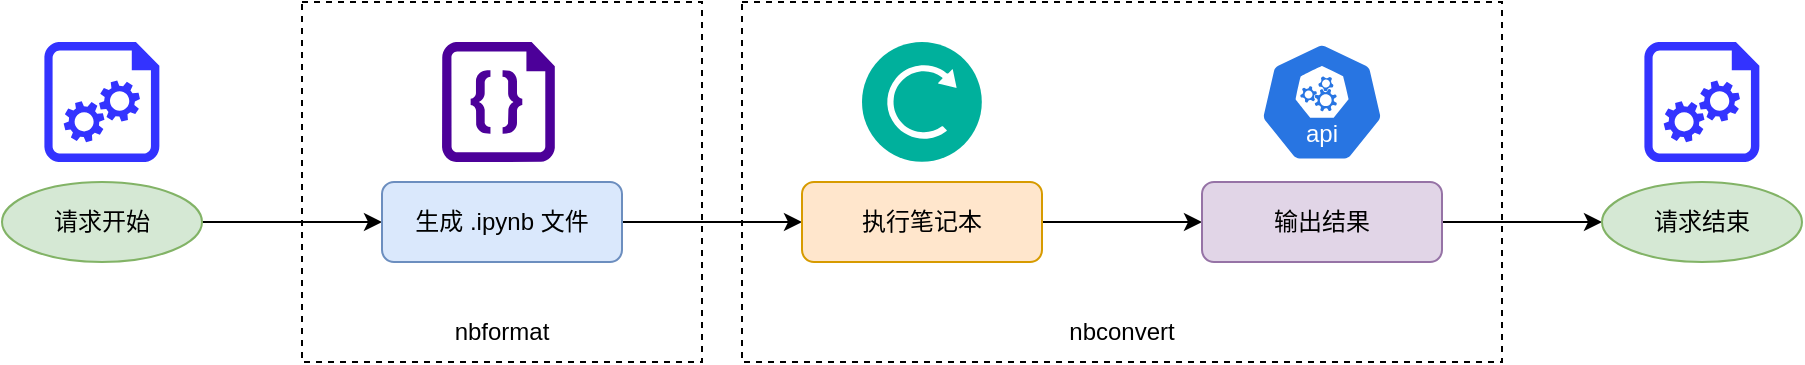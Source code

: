 <mxfile version="24.7.5">
  <diagram name="Page-1" id="kRE0fh1fX7yJSg9PRdAf">
    <mxGraphModel dx="1206" dy="702" grid="1" gridSize="10" guides="1" tooltips="1" connect="1" arrows="1" fold="1" page="1" pageScale="1" pageWidth="850" pageHeight="1100" math="0" shadow="0">
      <root>
        <mxCell id="0" />
        <mxCell id="1" parent="0" />
        <mxCell id="eDnrtQwS9M9uBAcfGOG8-1" value="" style="sketch=0;aspect=fixed;pointerEvents=1;shadow=0;dashed=0;html=1;strokeColor=none;labelPosition=center;verticalLabelPosition=bottom;verticalAlign=top;align=center;shape=mxgraph.azure.startup_task;fillColor=#3333FF;" vertex="1" parent="1">
          <mxGeometry x="111.2" y="250" width="57.6" height="60" as="geometry" />
        </mxCell>
        <mxCell id="eDnrtQwS9M9uBAcfGOG8-15" value="" style="rounded=0;whiteSpace=wrap;html=1;dashed=1;" vertex="1" parent="1">
          <mxGeometry x="240" y="230" width="200" height="180" as="geometry" />
        </mxCell>
        <mxCell id="eDnrtQwS9M9uBAcfGOG8-5" style="edgeStyle=orthogonalEdgeStyle;rounded=0;orthogonalLoop=1;jettySize=auto;html=1;exitX=1;exitY=0.5;exitDx=0;exitDy=0;" edge="1" parent="1" source="eDnrtQwS9M9uBAcfGOG8-3" target="eDnrtQwS9M9uBAcfGOG8-4">
          <mxGeometry relative="1" as="geometry" />
        </mxCell>
        <mxCell id="eDnrtQwS9M9uBAcfGOG8-16" value="" style="rounded=0;whiteSpace=wrap;html=1;dashed=1;" vertex="1" parent="1">
          <mxGeometry x="460" y="230" width="380" height="180" as="geometry" />
        </mxCell>
        <mxCell id="eDnrtQwS9M9uBAcfGOG8-3" value="请求开始" style="ellipse;whiteSpace=wrap;html=1;fillColor=#d5e8d4;strokeColor=#82b366;" vertex="1" parent="1">
          <mxGeometry x="90" y="320" width="100" height="40" as="geometry" />
        </mxCell>
        <mxCell id="eDnrtQwS9M9uBAcfGOG8-7" style="edgeStyle=orthogonalEdgeStyle;rounded=0;orthogonalLoop=1;jettySize=auto;html=1;exitX=1;exitY=0.5;exitDx=0;exitDy=0;" edge="1" parent="1" source="eDnrtQwS9M9uBAcfGOG8-4" target="eDnrtQwS9M9uBAcfGOG8-6">
          <mxGeometry relative="1" as="geometry" />
        </mxCell>
        <mxCell id="eDnrtQwS9M9uBAcfGOG8-4" value="生成 .ipynb 文件" style="rounded=1;whiteSpace=wrap;html=1;fillColor=#dae8fc;strokeColor=#6c8ebf;" vertex="1" parent="1">
          <mxGeometry x="280" y="320" width="120" height="40" as="geometry" />
        </mxCell>
        <mxCell id="eDnrtQwS9M9uBAcfGOG8-9" style="edgeStyle=orthogonalEdgeStyle;rounded=0;orthogonalLoop=1;jettySize=auto;html=1;exitX=1;exitY=0.5;exitDx=0;exitDy=0;entryX=0;entryY=0.5;entryDx=0;entryDy=0;" edge="1" parent="1" source="eDnrtQwS9M9uBAcfGOG8-6" target="eDnrtQwS9M9uBAcfGOG8-8">
          <mxGeometry relative="1" as="geometry" />
        </mxCell>
        <mxCell id="eDnrtQwS9M9uBAcfGOG8-6" value="执行笔记本" style="rounded=1;whiteSpace=wrap;html=1;fillColor=#ffe6cc;strokeColor=#d79b00;" vertex="1" parent="1">
          <mxGeometry x="490" y="320" width="120" height="40" as="geometry" />
        </mxCell>
        <mxCell id="eDnrtQwS9M9uBAcfGOG8-19" style="edgeStyle=orthogonalEdgeStyle;rounded=0;orthogonalLoop=1;jettySize=auto;html=1;exitX=1;exitY=0.5;exitDx=0;exitDy=0;entryX=0;entryY=0.5;entryDx=0;entryDy=0;" edge="1" parent="1" source="eDnrtQwS9M9uBAcfGOG8-8" target="eDnrtQwS9M9uBAcfGOG8-18">
          <mxGeometry relative="1" as="geometry" />
        </mxCell>
        <mxCell id="eDnrtQwS9M9uBAcfGOG8-8" value="输出结果" style="rounded=1;whiteSpace=wrap;html=1;fillColor=#e1d5e7;strokeColor=#9673a6;" vertex="1" parent="1">
          <mxGeometry x="690" y="320" width="120" height="40" as="geometry" />
        </mxCell>
        <mxCell id="eDnrtQwS9M9uBAcfGOG8-10" value="" style="sketch=0;aspect=fixed;pointerEvents=1;shadow=0;dashed=0;html=1;strokeColor=none;labelPosition=center;verticalLabelPosition=bottom;verticalAlign=top;align=center;fillColor=#4C0099;shape=mxgraph.azure.code_file" vertex="1" parent="1">
          <mxGeometry x="310" y="250" width="56.4" height="60" as="geometry" />
        </mxCell>
        <mxCell id="eDnrtQwS9M9uBAcfGOG8-11" value="" style="image;aspect=fixed;perimeter=ellipsePerimeter;html=1;align=center;shadow=0;dashed=0;fontColor=#4277BB;labelBackgroundColor=default;fontSize=12;spacingTop=3;image=img/lib/ibm/management/push_notifications.svg;" vertex="1" parent="1">
          <mxGeometry x="520" y="250" width="60" height="60" as="geometry" />
        </mxCell>
        <mxCell id="eDnrtQwS9M9uBAcfGOG8-12" value="" style="aspect=fixed;sketch=0;html=1;dashed=0;whitespace=wrap;verticalLabelPosition=bottom;verticalAlign=top;fillColor=#2875E2;strokeColor=#ffffff;points=[[0.005,0.63,0],[0.1,0.2,0],[0.9,0.2,0],[0.5,0,0],[0.995,0.63,0],[0.72,0.99,0],[0.5,1,0],[0.28,0.99,0]];shape=mxgraph.kubernetes.icon2;kubernetesLabel=1;prIcon=api" vertex="1" parent="1">
          <mxGeometry x="718.75" y="250" width="62.5" height="60" as="geometry" />
        </mxCell>
        <mxCell id="eDnrtQwS9M9uBAcfGOG8-13" value="nbformat" style="text;html=1;align=center;verticalAlign=middle;whiteSpace=wrap;rounded=0;" vertex="1" parent="1">
          <mxGeometry x="310" y="380" width="60" height="30" as="geometry" />
        </mxCell>
        <mxCell id="eDnrtQwS9M9uBAcfGOG8-14" value="nbconvert" style="text;html=1;align=center;verticalAlign=middle;whiteSpace=wrap;rounded=0;" vertex="1" parent="1">
          <mxGeometry x="620" y="380" width="60" height="30" as="geometry" />
        </mxCell>
        <mxCell id="eDnrtQwS9M9uBAcfGOG8-17" value="" style="sketch=0;aspect=fixed;pointerEvents=1;shadow=0;dashed=0;html=1;strokeColor=none;labelPosition=center;verticalLabelPosition=bottom;verticalAlign=top;align=center;shape=mxgraph.azure.startup_task;fillColor=#3333FF;" vertex="1" parent="1">
          <mxGeometry x="911.2" y="250" width="57.6" height="60" as="geometry" />
        </mxCell>
        <mxCell id="eDnrtQwS9M9uBAcfGOG8-18" value="请求结束" style="ellipse;whiteSpace=wrap;html=1;fillColor=#d5e8d4;strokeColor=#82b366;" vertex="1" parent="1">
          <mxGeometry x="890" y="320" width="100" height="40" as="geometry" />
        </mxCell>
      </root>
    </mxGraphModel>
  </diagram>
</mxfile>
